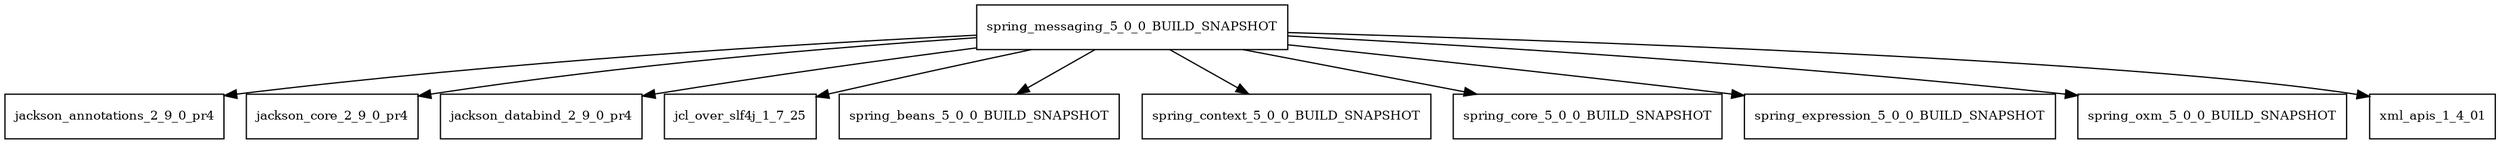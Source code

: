 digraph spring_messaging_5_0_0_BUILD_SNAPSHOT_dependencies {
  node [shape = box, fontsize=10.0];
  spring_messaging_5_0_0_BUILD_SNAPSHOT -> jackson_annotations_2_9_0_pr4;
  spring_messaging_5_0_0_BUILD_SNAPSHOT -> jackson_core_2_9_0_pr4;
  spring_messaging_5_0_0_BUILD_SNAPSHOT -> jackson_databind_2_9_0_pr4;
  spring_messaging_5_0_0_BUILD_SNAPSHOT -> jcl_over_slf4j_1_7_25;
  spring_messaging_5_0_0_BUILD_SNAPSHOT -> spring_beans_5_0_0_BUILD_SNAPSHOT;
  spring_messaging_5_0_0_BUILD_SNAPSHOT -> spring_context_5_0_0_BUILD_SNAPSHOT;
  spring_messaging_5_0_0_BUILD_SNAPSHOT -> spring_core_5_0_0_BUILD_SNAPSHOT;
  spring_messaging_5_0_0_BUILD_SNAPSHOT -> spring_expression_5_0_0_BUILD_SNAPSHOT;
  spring_messaging_5_0_0_BUILD_SNAPSHOT -> spring_oxm_5_0_0_BUILD_SNAPSHOT;
  spring_messaging_5_0_0_BUILD_SNAPSHOT -> xml_apis_1_4_01;
}
